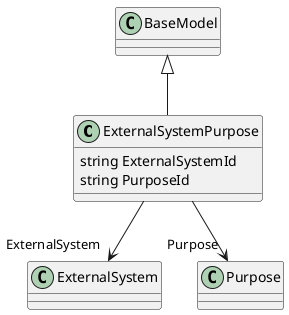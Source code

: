 @startuml
class ExternalSystemPurpose {
    string ExternalSystemId
    string PurposeId
}
BaseModel <|-- ExternalSystemPurpose
ExternalSystemPurpose --> "ExternalSystem" ExternalSystem
ExternalSystemPurpose --> "Purpose" Purpose
@enduml
